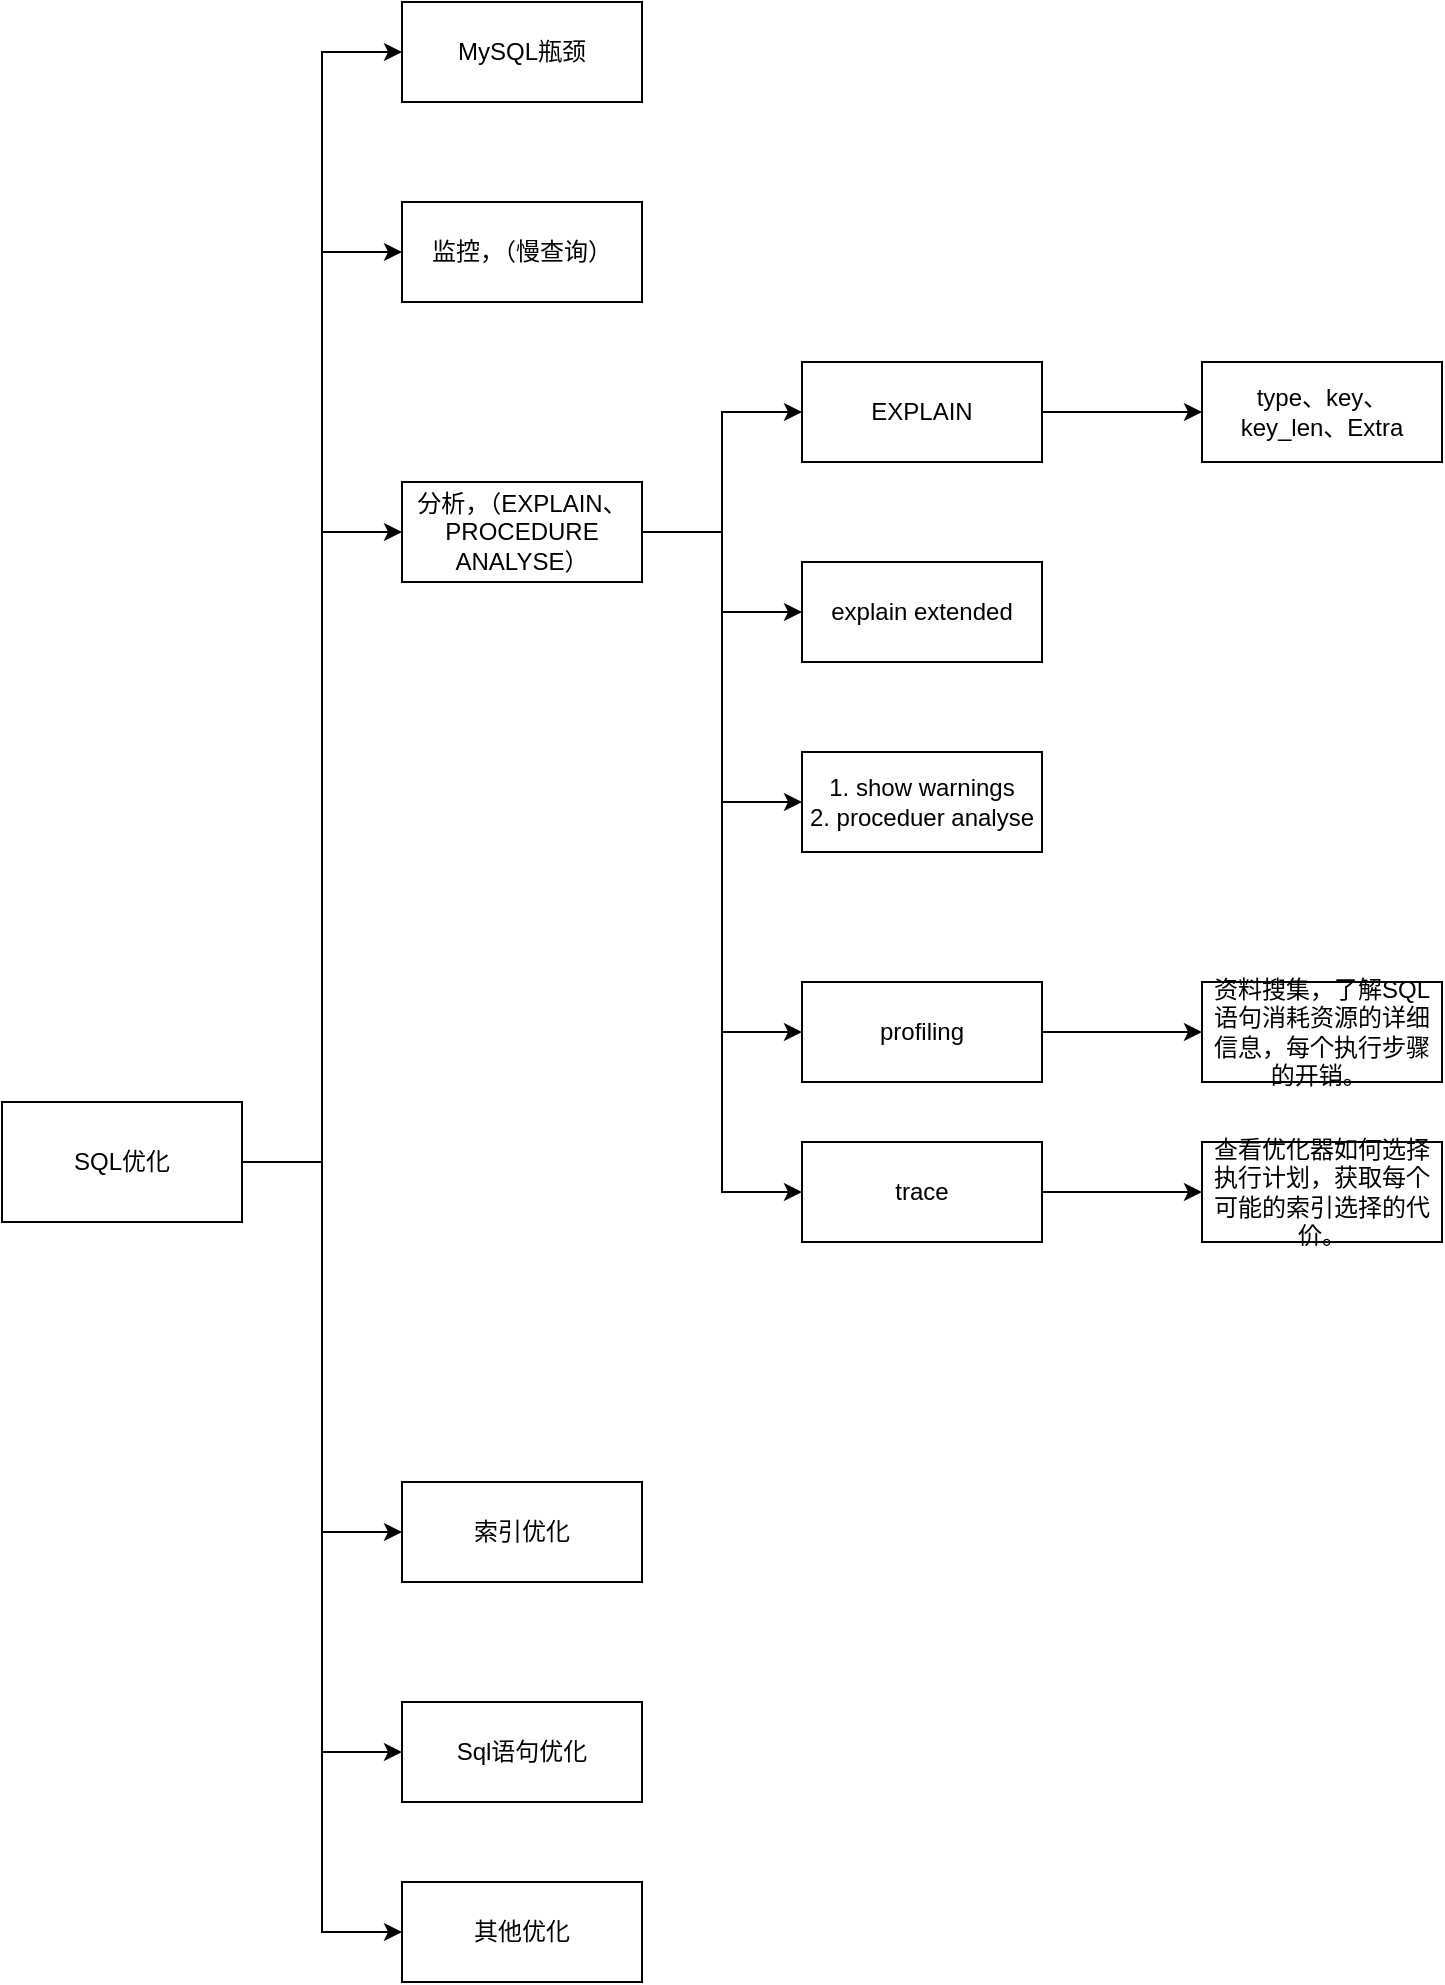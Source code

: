 <mxfile version="20.8.16" type="device"><diagram name="第 1 页" id="2C-G-lqUODUl81mJh9qE"><mxGraphModel dx="876" dy="828" grid="1" gridSize="10" guides="1" tooltips="1" connect="1" arrows="1" fold="1" page="1" pageScale="1" pageWidth="827" pageHeight="1169" math="0" shadow="0"><root><mxCell id="0"/><mxCell id="1" parent="0"/><mxCell id="p8q9SocFFND3VrofqC19-4" value="" style="edgeStyle=orthogonalEdgeStyle;rounded=0;orthogonalLoop=1;jettySize=auto;html=1;entryX=0;entryY=0.5;entryDx=0;entryDy=0;" parent="1" source="p8q9SocFFND3VrofqC19-2" target="p8q9SocFFND3VrofqC19-3" edge="1"><mxGeometry relative="1" as="geometry"/></mxCell><mxCell id="Cn0Hy2xVXyHBYvLOOMP6-2" style="edgeStyle=orthogonalEdgeStyle;rounded=0;orthogonalLoop=1;jettySize=auto;html=1;entryX=0;entryY=0.5;entryDx=0;entryDy=0;" edge="1" parent="1" source="p8q9SocFFND3VrofqC19-2" target="p8q9SocFFND3VrofqC19-5"><mxGeometry relative="1" as="geometry"/></mxCell><mxCell id="Cn0Hy2xVXyHBYvLOOMP6-3" style="edgeStyle=orthogonalEdgeStyle;rounded=0;orthogonalLoop=1;jettySize=auto;html=1;entryX=0;entryY=0.5;entryDx=0;entryDy=0;" edge="1" parent="1" source="p8q9SocFFND3VrofqC19-2" target="p8q9SocFFND3VrofqC19-6"><mxGeometry relative="1" as="geometry"/></mxCell><mxCell id="Cn0Hy2xVXyHBYvLOOMP6-4" style="edgeStyle=orthogonalEdgeStyle;rounded=0;orthogonalLoop=1;jettySize=auto;html=1;entryX=0;entryY=0.5;entryDx=0;entryDy=0;" edge="1" parent="1" source="p8q9SocFFND3VrofqC19-2" target="p8q9SocFFND3VrofqC19-7"><mxGeometry relative="1" as="geometry"/></mxCell><mxCell id="Cn0Hy2xVXyHBYvLOOMP6-5" style="edgeStyle=orthogonalEdgeStyle;rounded=0;orthogonalLoop=1;jettySize=auto;html=1;entryX=0;entryY=0.5;entryDx=0;entryDy=0;" edge="1" parent="1" source="p8q9SocFFND3VrofqC19-2" target="Cn0Hy2xVXyHBYvLOOMP6-1"><mxGeometry relative="1" as="geometry"/></mxCell><mxCell id="Cn0Hy2xVXyHBYvLOOMP6-24" style="edgeStyle=orthogonalEdgeStyle;rounded=0;orthogonalLoop=1;jettySize=auto;html=1;entryX=0;entryY=0.5;entryDx=0;entryDy=0;" edge="1" parent="1" source="p8q9SocFFND3VrofqC19-2" target="Cn0Hy2xVXyHBYvLOOMP6-23"><mxGeometry relative="1" as="geometry"/></mxCell><mxCell id="p8q9SocFFND3VrofqC19-2" value="SQL优化" style="rounded=0;whiteSpace=wrap;html=1;" parent="1" vertex="1"><mxGeometry x="40" y="670" width="120" height="60" as="geometry"/></mxCell><mxCell id="p8q9SocFFND3VrofqC19-3" value="MySQL瓶颈" style="rounded=0;whiteSpace=wrap;html=1;" parent="1" vertex="1"><mxGeometry x="240" y="120" width="120" height="50" as="geometry"/></mxCell><mxCell id="p8q9SocFFND3VrofqC19-5" value="监控，（慢查询）" style="rounded=0;whiteSpace=wrap;html=1;" parent="1" vertex="1"><mxGeometry x="240" y="220" width="120" height="50" as="geometry"/></mxCell><mxCell id="Cn0Hy2xVXyHBYvLOOMP6-8" value="" style="edgeStyle=orthogonalEdgeStyle;rounded=0;orthogonalLoop=1;jettySize=auto;html=1;entryX=0;entryY=0.5;entryDx=0;entryDy=0;" edge="1" parent="1" source="p8q9SocFFND3VrofqC19-6" target="Cn0Hy2xVXyHBYvLOOMP6-7"><mxGeometry relative="1" as="geometry"/></mxCell><mxCell id="Cn0Hy2xVXyHBYvLOOMP6-13" style="edgeStyle=orthogonalEdgeStyle;rounded=0;orthogonalLoop=1;jettySize=auto;html=1;entryX=0;entryY=0.5;entryDx=0;entryDy=0;" edge="1" parent="1" source="p8q9SocFFND3VrofqC19-6" target="Cn0Hy2xVXyHBYvLOOMP6-10"><mxGeometry relative="1" as="geometry"/></mxCell><mxCell id="Cn0Hy2xVXyHBYvLOOMP6-14" style="edgeStyle=orthogonalEdgeStyle;rounded=0;orthogonalLoop=1;jettySize=auto;html=1;entryX=0;entryY=0.5;entryDx=0;entryDy=0;" edge="1" parent="1" source="p8q9SocFFND3VrofqC19-6" target="Cn0Hy2xVXyHBYvLOOMP6-9"><mxGeometry relative="1" as="geometry"/></mxCell><mxCell id="Cn0Hy2xVXyHBYvLOOMP6-15" style="edgeStyle=orthogonalEdgeStyle;rounded=0;orthogonalLoop=1;jettySize=auto;html=1;entryX=0;entryY=0.5;entryDx=0;entryDy=0;" edge="1" parent="1" source="p8q9SocFFND3VrofqC19-6" target="Cn0Hy2xVXyHBYvLOOMP6-12"><mxGeometry relative="1" as="geometry"/></mxCell><mxCell id="Cn0Hy2xVXyHBYvLOOMP6-16" style="edgeStyle=orthogonalEdgeStyle;rounded=0;orthogonalLoop=1;jettySize=auto;html=1;entryX=0;entryY=0.5;entryDx=0;entryDy=0;" edge="1" parent="1" source="p8q9SocFFND3VrofqC19-6" target="Cn0Hy2xVXyHBYvLOOMP6-11"><mxGeometry relative="1" as="geometry"/></mxCell><mxCell id="p8q9SocFFND3VrofqC19-6" value="分析，（EXPLAIN、PROCEDURE ANALYSE）" style="rounded=0;whiteSpace=wrap;html=1;" parent="1" vertex="1"><mxGeometry x="240" y="360" width="120" height="50" as="geometry"/></mxCell><mxCell id="p8q9SocFFND3VrofqC19-7" value="Sql语句优化" style="rounded=0;whiteSpace=wrap;html=1;" parent="1" vertex="1"><mxGeometry x="240" y="970" width="120" height="50" as="geometry"/></mxCell><mxCell id="Cn0Hy2xVXyHBYvLOOMP6-1" value="其他优化" style="rounded=0;whiteSpace=wrap;html=1;" vertex="1" parent="1"><mxGeometry x="240" y="1060" width="120" height="50" as="geometry"/></mxCell><mxCell id="Cn0Hy2xVXyHBYvLOOMP6-22" value="" style="edgeStyle=orthogonalEdgeStyle;rounded=0;orthogonalLoop=1;jettySize=auto;html=1;" edge="1" parent="1" source="Cn0Hy2xVXyHBYvLOOMP6-7" target="Cn0Hy2xVXyHBYvLOOMP6-21"><mxGeometry relative="1" as="geometry"/></mxCell><mxCell id="Cn0Hy2xVXyHBYvLOOMP6-7" value="EXPLAIN" style="rounded=0;whiteSpace=wrap;html=1;" vertex="1" parent="1"><mxGeometry x="440" y="300" width="120" height="50" as="geometry"/></mxCell><mxCell id="Cn0Hy2xVXyHBYvLOOMP6-9" value="&lt;div&gt;1. show warnings&lt;/div&gt;&lt;div&gt;2. proceduer analyse&lt;/div&gt;" style="rounded=0;whiteSpace=wrap;html=1;" vertex="1" parent="1"><mxGeometry x="440" y="495" width="120" height="50" as="geometry"/></mxCell><mxCell id="Cn0Hy2xVXyHBYvLOOMP6-10" value="explain extended" style="rounded=0;whiteSpace=wrap;html=1;" vertex="1" parent="1"><mxGeometry x="440" y="400" width="120" height="50" as="geometry"/></mxCell><mxCell id="Cn0Hy2xVXyHBYvLOOMP6-20" value="" style="edgeStyle=orthogonalEdgeStyle;rounded=0;orthogonalLoop=1;jettySize=auto;html=1;" edge="1" parent="1" source="Cn0Hy2xVXyHBYvLOOMP6-11" target="Cn0Hy2xVXyHBYvLOOMP6-19"><mxGeometry relative="1" as="geometry"/></mxCell><mxCell id="Cn0Hy2xVXyHBYvLOOMP6-11" value="trace" style="rounded=0;whiteSpace=wrap;html=1;" vertex="1" parent="1"><mxGeometry x="440" y="690" width="120" height="50" as="geometry"/></mxCell><mxCell id="Cn0Hy2xVXyHBYvLOOMP6-18" value="" style="edgeStyle=orthogonalEdgeStyle;rounded=0;orthogonalLoop=1;jettySize=auto;html=1;" edge="1" parent="1" source="Cn0Hy2xVXyHBYvLOOMP6-12" target="Cn0Hy2xVXyHBYvLOOMP6-17"><mxGeometry relative="1" as="geometry"/></mxCell><mxCell id="Cn0Hy2xVXyHBYvLOOMP6-12" value="profiling" style="rounded=0;whiteSpace=wrap;html=1;" vertex="1" parent="1"><mxGeometry x="440" y="610" width="120" height="50" as="geometry"/></mxCell><mxCell id="Cn0Hy2xVXyHBYvLOOMP6-17" value="资料搜集，了解SQL语句消耗资源的详细信息，每个执行步骤的开销。&amp;nbsp;" style="rounded=0;whiteSpace=wrap;html=1;" vertex="1" parent="1"><mxGeometry x="640" y="610" width="120" height="50" as="geometry"/></mxCell><mxCell id="Cn0Hy2xVXyHBYvLOOMP6-19" value="查看优化器如何选择执行计划，获取每个可能的索引选择的代价。" style="rounded=0;whiteSpace=wrap;html=1;" vertex="1" parent="1"><mxGeometry x="640" y="690" width="120" height="50" as="geometry"/></mxCell><mxCell id="Cn0Hy2xVXyHBYvLOOMP6-21" value="type、key、key_len、Extra" style="rounded=0;whiteSpace=wrap;html=1;" vertex="1" parent="1"><mxGeometry x="640" y="300" width="120" height="50" as="geometry"/></mxCell><mxCell id="Cn0Hy2xVXyHBYvLOOMP6-23" value="索引优化" style="rounded=0;whiteSpace=wrap;html=1;" vertex="1" parent="1"><mxGeometry x="240" y="860" width="120" height="50" as="geometry"/></mxCell></root></mxGraphModel></diagram></mxfile>